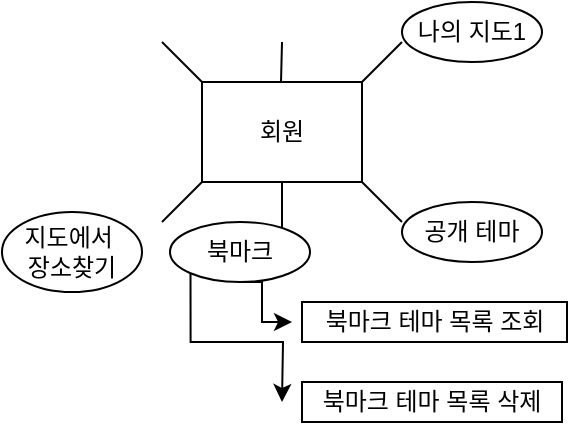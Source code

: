 <mxfile version="14.9.8" type="github">
  <diagram id="9a09a41Avvm3HiaATYl2" name="Page-1">
    <mxGraphModel dx="1038" dy="547" grid="1" gridSize="10" guides="1" tooltips="1" connect="1" arrows="1" fold="1" page="1" pageScale="1" pageWidth="827" pageHeight="1169" math="0" shadow="0">
      <root>
        <mxCell id="0" />
        <mxCell id="1" parent="0" />
        <mxCell id="aDHhY_CjM5yWhrHMz9ZA-10" value="회원" style="rounded=0;whiteSpace=wrap;html=1;" parent="1" vertex="1">
          <mxGeometry x="360" y="220" width="80" height="50" as="geometry" />
        </mxCell>
        <mxCell id="aDHhY_CjM5yWhrHMz9ZA-12" value="" style="endArrow=none;html=1;" parent="1" edge="1">
          <mxGeometry width="50" height="50" relative="1" as="geometry">
            <mxPoint x="340" y="290" as="sourcePoint" />
            <mxPoint x="360" y="270" as="targetPoint" />
          </mxGeometry>
        </mxCell>
        <mxCell id="aDHhY_CjM5yWhrHMz9ZA-13" value="" style="endArrow=none;html=1;" parent="1" edge="1">
          <mxGeometry width="50" height="50" relative="1" as="geometry">
            <mxPoint x="400" y="300" as="sourcePoint" />
            <mxPoint x="400" y="270" as="targetPoint" />
          </mxGeometry>
        </mxCell>
        <mxCell id="aDHhY_CjM5yWhrHMz9ZA-14" value="" style="endArrow=none;html=1;entryX=1;entryY=1;entryDx=0;entryDy=0;" parent="1" target="aDHhY_CjM5yWhrHMz9ZA-10" edge="1">
          <mxGeometry width="50" height="50" relative="1" as="geometry">
            <mxPoint x="460" y="290" as="sourcePoint" />
            <mxPoint x="480" y="290" as="targetPoint" />
          </mxGeometry>
        </mxCell>
        <mxCell id="aDHhY_CjM5yWhrHMz9ZA-15" value="" style="endArrow=none;html=1;" parent="1" edge="1">
          <mxGeometry width="50" height="50" relative="1" as="geometry">
            <mxPoint x="440" y="220" as="sourcePoint" />
            <mxPoint x="460" y="200" as="targetPoint" />
          </mxGeometry>
        </mxCell>
        <mxCell id="aDHhY_CjM5yWhrHMz9ZA-16" value="" style="endArrow=none;html=1;" parent="1" edge="1">
          <mxGeometry width="50" height="50" relative="1" as="geometry">
            <mxPoint x="360" y="220" as="sourcePoint" />
            <mxPoint x="340" y="200" as="targetPoint" />
          </mxGeometry>
        </mxCell>
        <mxCell id="aDHhY_CjM5yWhrHMz9ZA-17" value="" style="endArrow=none;html=1;" parent="1" edge="1">
          <mxGeometry width="50" height="50" relative="1" as="geometry">
            <mxPoint x="399.5" y="220" as="sourcePoint" />
            <mxPoint x="400" y="200" as="targetPoint" />
          </mxGeometry>
        </mxCell>
        <mxCell id="aDHhY_CjM5yWhrHMz9ZA-19" value="나의 지도1" style="ellipse;whiteSpace=wrap;html=1;" parent="1" vertex="1">
          <mxGeometry x="460" y="180" width="70" height="30" as="geometry" />
        </mxCell>
        <mxCell id="aDHhY_CjM5yWhrHMz9ZA-20" value="공개 테마" style="ellipse;whiteSpace=wrap;html=1;" parent="1" vertex="1">
          <mxGeometry x="460" y="280" width="70" height="30" as="geometry" />
        </mxCell>
        <mxCell id="OrbjU09w3kUgdsK7NRht-4" style="edgeStyle=orthogonalEdgeStyle;rounded=0;orthogonalLoop=1;jettySize=auto;html=1;exitX=0.5;exitY=1;exitDx=0;exitDy=0;" edge="1" parent="1" source="aDHhY_CjM5yWhrHMz9ZA-21">
          <mxGeometry relative="1" as="geometry">
            <mxPoint x="405" y="340" as="targetPoint" />
            <Array as="points">
              <mxPoint x="390" y="320" />
              <mxPoint x="390" y="340" />
            </Array>
          </mxGeometry>
        </mxCell>
        <mxCell id="OrbjU09w3kUgdsK7NRht-6" style="edgeStyle=orthogonalEdgeStyle;rounded=0;orthogonalLoop=1;jettySize=auto;html=1;exitX=0;exitY=1;exitDx=0;exitDy=0;" edge="1" parent="1" source="aDHhY_CjM5yWhrHMz9ZA-21">
          <mxGeometry relative="1" as="geometry">
            <mxPoint x="400" y="380" as="targetPoint" />
          </mxGeometry>
        </mxCell>
        <mxCell id="aDHhY_CjM5yWhrHMz9ZA-21" value="북마크" style="ellipse;whiteSpace=wrap;html=1;" parent="1" vertex="1">
          <mxGeometry x="344" y="290" width="70" height="30" as="geometry" />
        </mxCell>
        <mxCell id="OrbjU09w3kUgdsK7NRht-2" value="지도에서&amp;nbsp;&lt;br&gt;장소찾기" style="ellipse;whiteSpace=wrap;html=1;" vertex="1" parent="1">
          <mxGeometry x="260" y="285" width="70" height="40" as="geometry" />
        </mxCell>
        <mxCell id="OrbjU09w3kUgdsK7NRht-5" value="북마크 테마 목록 조회" style="rounded=0;whiteSpace=wrap;html=1;" vertex="1" parent="1">
          <mxGeometry x="410" y="330" width="132.5" height="20" as="geometry" />
        </mxCell>
        <mxCell id="OrbjU09w3kUgdsK7NRht-7" value="북마크 테마 목록 삭제" style="rounded=0;whiteSpace=wrap;html=1;" vertex="1" parent="1">
          <mxGeometry x="410" y="370" width="130" height="20" as="geometry" />
        </mxCell>
      </root>
    </mxGraphModel>
  </diagram>
</mxfile>
